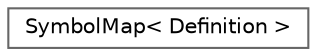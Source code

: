 digraph "Graphical Class Hierarchy"
{
 // INTERACTIVE_SVG=YES
 // LATEX_PDF_SIZE
  bgcolor="transparent";
  edge [fontname=Helvetica,fontsize=10,labelfontname=Helvetica,labelfontsize=10];
  node [fontname=Helvetica,fontsize=10,shape=box,height=0.2,width=0.4];
  rankdir="LR";
  Node0 [label="SymbolMap\< Definition \>",height=0.2,width=0.4,color="grey40", fillcolor="white", style="filled",URL="$d4/d85/class_symbol_map.html",tooltip=" "];
}
